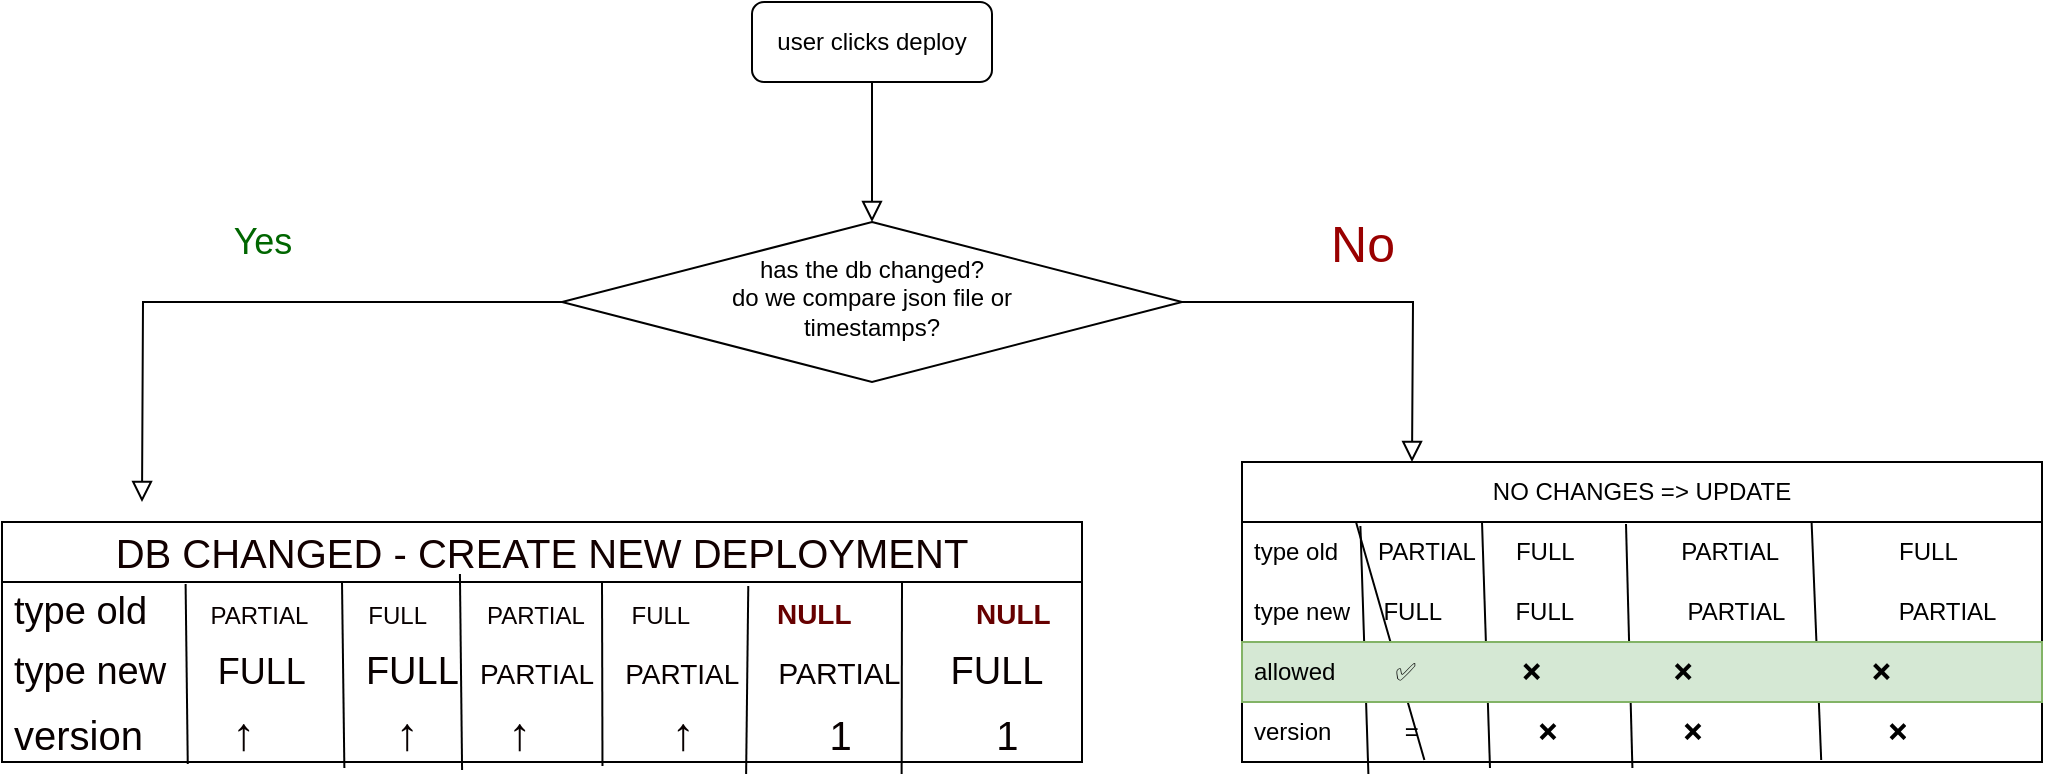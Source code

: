 <mxfile version="20.8.20" type="github">
  <diagram id="C5RBs43oDa-KdzZeNtuy" name="Page-1">
    <mxGraphModel dx="1434" dy="764" grid="1" gridSize="10" guides="1" tooltips="1" connect="1" arrows="1" fold="1" page="1" pageScale="1" pageWidth="827" pageHeight="1169" math="0" shadow="0">
      <root>
        <mxCell id="WIyWlLk6GJQsqaUBKTNV-0" />
        <mxCell id="WIyWlLk6GJQsqaUBKTNV-1" parent="WIyWlLk6GJQsqaUBKTNV-0" />
        <mxCell id="WIyWlLk6GJQsqaUBKTNV-2" value="" style="rounded=0;html=1;jettySize=auto;orthogonalLoop=1;fontSize=11;endArrow=block;endFill=0;endSize=8;strokeWidth=1;shadow=0;labelBackgroundColor=none;edgeStyle=orthogonalEdgeStyle;" parent="WIyWlLk6GJQsqaUBKTNV-1" source="WIyWlLk6GJQsqaUBKTNV-3" target="WIyWlLk6GJQsqaUBKTNV-6" edge="1">
          <mxGeometry relative="1" as="geometry" />
        </mxCell>
        <mxCell id="WIyWlLk6GJQsqaUBKTNV-3" value="user clicks deploy" style="rounded=1;whiteSpace=wrap;html=1;fontSize=12;glass=0;strokeWidth=1;shadow=0;" parent="WIyWlLk6GJQsqaUBKTNV-1" vertex="1">
          <mxGeometry x="385" y="40" width="120" height="40" as="geometry" />
        </mxCell>
        <mxCell id="WIyWlLk6GJQsqaUBKTNV-4" value="Yes" style="rounded=0;html=1;jettySize=auto;orthogonalLoop=1;fontSize=18;endArrow=block;endFill=0;endSize=8;strokeWidth=1;shadow=0;labelBackgroundColor=none;edgeStyle=orthogonalEdgeStyle;jumpSize=6;fontColor=#006600;" parent="WIyWlLk6GJQsqaUBKTNV-1" source="WIyWlLk6GJQsqaUBKTNV-6" edge="1">
          <mxGeometry x="-0.032" y="-30" relative="1" as="geometry">
            <mxPoint as="offset" />
            <mxPoint x="80" y="290" as="targetPoint" />
          </mxGeometry>
        </mxCell>
        <mxCell id="WIyWlLk6GJQsqaUBKTNV-5" value="No" style="edgeStyle=orthogonalEdgeStyle;rounded=0;html=1;jettySize=auto;orthogonalLoop=1;fontSize=25;endArrow=block;endFill=0;endSize=8;strokeWidth=1;shadow=0;labelBackgroundColor=none;fontColor=#990000;" parent="WIyWlLk6GJQsqaUBKTNV-1" source="WIyWlLk6GJQsqaUBKTNV-6" edge="1">
          <mxGeometry x="-0.082" y="30" relative="1" as="geometry">
            <mxPoint as="offset" />
            <mxPoint x="715" y="270" as="targetPoint" />
          </mxGeometry>
        </mxCell>
        <mxCell id="WIyWlLk6GJQsqaUBKTNV-6" value="has the db changed?&lt;br&gt;do we compare json file or&lt;br&gt;timestamps?" style="rhombus;whiteSpace=wrap;html=1;shadow=0;fontFamily=Helvetica;fontSize=12;align=center;strokeWidth=1;spacing=6;spacingTop=-4;" parent="WIyWlLk6GJQsqaUBKTNV-1" vertex="1">
          <mxGeometry x="290" y="150" width="310" height="80" as="geometry" />
        </mxCell>
        <mxCell id="XLtOkdcxz2thyA0VE0Ew-3" value="NO CHANGES =&amp;gt; UPDATE" style="swimlane;fontStyle=0;childLayout=stackLayout;horizontal=1;startSize=30;horizontalStack=0;resizeParent=1;resizeParentMax=0;resizeLast=0;collapsible=1;marginBottom=0;whiteSpace=wrap;html=1;" vertex="1" parent="WIyWlLk6GJQsqaUBKTNV-1">
          <mxGeometry x="630" y="270" width="400" height="150" as="geometry" />
        </mxCell>
        <mxCell id="XLtOkdcxz2thyA0VE0Ew-9" value="" style="endArrow=none;html=1;rounded=0;exitX=0.228;exitY=0.967;exitDx=0;exitDy=0;exitPerimeter=0;" edge="1" parent="XLtOkdcxz2thyA0VE0Ew-3" source="XLtOkdcxz2thyA0VE0Ew-7">
          <mxGeometry width="50" height="50" relative="1" as="geometry">
            <mxPoint x="20" y="90" as="sourcePoint" />
            <mxPoint x="57" y="30" as="targetPoint" />
          </mxGeometry>
        </mxCell>
        <mxCell id="XLtOkdcxz2thyA0VE0Ew-10" value="" style="endArrow=none;html=1;rounded=0;exitX=0.488;exitY=1.1;exitDx=0;exitDy=0;exitPerimeter=0;entryX=0.48;entryY=0.033;entryDx=0;entryDy=0;entryPerimeter=0;" edge="1" parent="XLtOkdcxz2thyA0VE0Ew-3" source="XLtOkdcxz2thyA0VE0Ew-7" target="XLtOkdcxz2thyA0VE0Ew-4">
          <mxGeometry width="50" height="50" relative="1" as="geometry">
            <mxPoint x="90" y="80" as="sourcePoint" />
            <mxPoint x="140" y="30" as="targetPoint" />
          </mxGeometry>
        </mxCell>
        <mxCell id="XLtOkdcxz2thyA0VE0Ew-11" value="" style="endArrow=none;html=1;rounded=0;exitX=0.724;exitY=0.967;exitDx=0;exitDy=0;exitPerimeter=0;entryX=0.712;entryY=0;entryDx=0;entryDy=0;entryPerimeter=0;" edge="1" parent="XLtOkdcxz2thyA0VE0Ew-3" source="XLtOkdcxz2thyA0VE0Ew-7" target="XLtOkdcxz2thyA0VE0Ew-4">
          <mxGeometry width="50" height="50" relative="1" as="geometry">
            <mxPoint x="140" y="80" as="sourcePoint" />
            <mxPoint x="190" y="30" as="targetPoint" />
          </mxGeometry>
        </mxCell>
        <mxCell id="XLtOkdcxz2thyA0VE0Ew-12" value="" style="endArrow=none;html=1;rounded=0;exitX=0.31;exitY=1.1;exitDx=0;exitDy=0;exitPerimeter=0;" edge="1" parent="XLtOkdcxz2thyA0VE0Ew-3" source="XLtOkdcxz2thyA0VE0Ew-7">
          <mxGeometry width="50" height="50" relative="1" as="geometry">
            <mxPoint x="70" y="80" as="sourcePoint" />
            <mxPoint x="120" y="30" as="targetPoint" />
          </mxGeometry>
        </mxCell>
        <mxCell id="XLtOkdcxz2thyA0VE0Ew-13" value="" style="endArrow=none;html=1;rounded=0;exitX=0.158;exitY=1.2;exitDx=0;exitDy=0;exitPerimeter=0;entryX=0.148;entryY=0.067;entryDx=0;entryDy=0;entryPerimeter=0;" edge="1" parent="XLtOkdcxz2thyA0VE0Ew-3" source="XLtOkdcxz2thyA0VE0Ew-7" target="XLtOkdcxz2thyA0VE0Ew-4">
          <mxGeometry width="50" height="50" relative="1" as="geometry">
            <mxPoint x="10" y="80" as="sourcePoint" />
            <mxPoint x="60" y="30" as="targetPoint" />
          </mxGeometry>
        </mxCell>
        <mxCell id="XLtOkdcxz2thyA0VE0Ew-4" value="type old&amp;nbsp; &amp;nbsp; &amp;nbsp; PARTIAL&amp;nbsp; &amp;nbsp; &amp;nbsp; FULL&amp;nbsp; &amp;nbsp; &amp;nbsp; &amp;nbsp; &amp;nbsp; &amp;nbsp; &amp;nbsp; &amp;nbsp; PARTIAL&amp;nbsp; &amp;nbsp; &amp;nbsp; &amp;nbsp; &amp;nbsp; &amp;nbsp; &amp;nbsp; &amp;nbsp; &amp;nbsp; FULL" style="text;strokeColor=none;fillColor=none;align=left;verticalAlign=middle;spacingLeft=4;spacingRight=4;overflow=hidden;points=[[0,0.5],[1,0.5]];portConstraint=eastwest;rotatable=0;whiteSpace=wrap;html=1;" vertex="1" parent="XLtOkdcxz2thyA0VE0Ew-3">
          <mxGeometry y="30" width="400" height="30" as="geometry" />
        </mxCell>
        <mxCell id="XLtOkdcxz2thyA0VE0Ew-5" value="type new&amp;nbsp; &amp;nbsp; &amp;nbsp;FULL&amp;nbsp; &amp;nbsp; &amp;nbsp; &amp;nbsp; &amp;nbsp; &amp;nbsp;FULL&amp;nbsp; &amp;nbsp; &amp;nbsp; &amp;nbsp; &amp;nbsp; &amp;nbsp; &amp;nbsp; &amp;nbsp; &amp;nbsp;PARTIAL&amp;nbsp; &amp;nbsp; &amp;nbsp; &amp;nbsp; &amp;nbsp; &amp;nbsp; &amp;nbsp; &amp;nbsp; &amp;nbsp;PARTIAL" style="text;strokeColor=none;fillColor=none;align=left;verticalAlign=middle;spacingLeft=4;spacingRight=4;overflow=hidden;points=[[0,0.5],[1,0.5]];portConstraint=eastwest;rotatable=0;whiteSpace=wrap;html=1;" vertex="1" parent="XLtOkdcxz2thyA0VE0Ew-3">
          <mxGeometry y="60" width="400" height="30" as="geometry" />
        </mxCell>
        <mxCell id="XLtOkdcxz2thyA0VE0Ew-6" value="allowed&amp;nbsp; &amp;nbsp; &amp;nbsp; &amp;nbsp; &amp;nbsp;✅&amp;nbsp; &amp;nbsp; &amp;nbsp; &amp;nbsp; &amp;nbsp; &amp;nbsp; &amp;nbsp; &amp;nbsp; ❌ &amp;nbsp; &amp;nbsp; &amp;nbsp; &amp;nbsp; &amp;nbsp; &amp;nbsp; &amp;nbsp; &amp;nbsp; &amp;nbsp; &amp;nbsp;❌&amp;nbsp; &amp;nbsp; &amp;nbsp; &amp;nbsp; &amp;nbsp; &amp;nbsp; &amp;nbsp; &amp;nbsp; &amp;nbsp; &amp;nbsp; &amp;nbsp; &amp;nbsp; &amp;nbsp; &amp;nbsp;❌" style="text;strokeColor=#82b366;fillColor=#d5e8d4;align=left;verticalAlign=middle;spacingLeft=4;spacingRight=4;overflow=hidden;points=[[0,0.5],[1,0.5]];portConstraint=eastwest;rotatable=0;whiteSpace=wrap;html=1;labelBackgroundColor=none;" vertex="1" parent="XLtOkdcxz2thyA0VE0Ew-3">
          <mxGeometry y="90" width="400" height="30" as="geometry" />
        </mxCell>
        <mxCell id="XLtOkdcxz2thyA0VE0Ew-7" value="version&amp;nbsp; &amp;nbsp; &amp;nbsp; &amp;nbsp; &amp;nbsp; &amp;nbsp;=&amp;nbsp; &amp;nbsp; &amp;nbsp; &amp;nbsp; &amp;nbsp; &amp;nbsp; &amp;nbsp; &amp;nbsp; &amp;nbsp; ❌&amp;nbsp; &amp;nbsp; &amp;nbsp; &amp;nbsp; &amp;nbsp; &amp;nbsp; &amp;nbsp; &amp;nbsp; &amp;nbsp; &amp;nbsp;❌&amp;nbsp; &amp;nbsp; &amp;nbsp; &amp;nbsp; &amp;nbsp; &amp;nbsp; &amp;nbsp; &amp;nbsp; &amp;nbsp; &amp;nbsp; &amp;nbsp; &amp;nbsp; &amp;nbsp; &amp;nbsp;&amp;nbsp;❌" style="text;strokeColor=none;fillColor=none;align=left;verticalAlign=middle;spacingLeft=4;spacingRight=4;overflow=hidden;points=[[0,0.5],[1,0.5]];portConstraint=eastwest;rotatable=0;whiteSpace=wrap;html=1;" vertex="1" parent="XLtOkdcxz2thyA0VE0Ew-3">
          <mxGeometry y="120" width="400" height="30" as="geometry" />
        </mxCell>
        <mxCell id="XLtOkdcxz2thyA0VE0Ew-14" value="DB CHANGED - CREATE NEW DEPLOYMENT" style="swimlane;fontStyle=0;childLayout=stackLayout;horizontal=1;startSize=30;horizontalStack=0;resizeParent=1;resizeParentMax=0;resizeLast=0;collapsible=1;marginBottom=0;whiteSpace=wrap;html=1;fontSize=20;fontColor=#120000;" vertex="1" parent="WIyWlLk6GJQsqaUBKTNV-1">
          <mxGeometry x="10" y="300" width="540" height="120" as="geometry" />
        </mxCell>
        <mxCell id="XLtOkdcxz2thyA0VE0Ew-18" value="" style="endArrow=none;html=1;rounded=0;strokeWidth=1;fontSize=19;fontColor=#080000;jumpSize=6;exitX=0.172;exitY=1.033;exitDx=0;exitDy=0;exitPerimeter=0;entryX=0.17;entryY=0.033;entryDx=0;entryDy=0;entryPerimeter=0;" edge="1" parent="XLtOkdcxz2thyA0VE0Ew-14" source="XLtOkdcxz2thyA0VE0Ew-17" target="XLtOkdcxz2thyA0VE0Ew-15">
          <mxGeometry width="50" height="50" relative="1" as="geometry">
            <mxPoint x="50" y="80" as="sourcePoint" />
            <mxPoint x="100" y="30" as="targetPoint" />
          </mxGeometry>
        </mxCell>
        <mxCell id="XLtOkdcxz2thyA0VE0Ew-19" value="" style="endArrow=none;html=1;rounded=0;strokeWidth=1;fontSize=18;fontColor=#080000;jumpSize=6;exitX=0.317;exitY=1.1;exitDx=0;exitDy=0;exitPerimeter=0;" edge="1" parent="XLtOkdcxz2thyA0VE0Ew-14" source="XLtOkdcxz2thyA0VE0Ew-17">
          <mxGeometry width="50" height="50" relative="1" as="geometry">
            <mxPoint x="120" y="80" as="sourcePoint" />
            <mxPoint x="170" y="30" as="targetPoint" />
          </mxGeometry>
        </mxCell>
        <mxCell id="XLtOkdcxz2thyA0VE0Ew-20" value="" style="endArrow=none;html=1;rounded=0;strokeWidth=1;fontSize=18;fontColor=#080000;jumpSize=6;exitX=0.426;exitY=1.133;exitDx=0;exitDy=0;exitPerimeter=0;entryX=0.424;entryY=-0.133;entryDx=0;entryDy=0;entryPerimeter=0;" edge="1" parent="XLtOkdcxz2thyA0VE0Ew-14" source="XLtOkdcxz2thyA0VE0Ew-17" target="XLtOkdcxz2thyA0VE0Ew-15">
          <mxGeometry width="50" height="50" relative="1" as="geometry">
            <mxPoint x="280" y="90" as="sourcePoint" />
            <mxPoint x="330" y="40" as="targetPoint" />
          </mxGeometry>
        </mxCell>
        <mxCell id="XLtOkdcxz2thyA0VE0Ew-21" value="" style="endArrow=none;html=1;rounded=0;strokeWidth=1;fontSize=18;fontColor=#080000;jumpSize=6;exitX=0.556;exitY=1.067;exitDx=0;exitDy=0;exitPerimeter=0;" edge="1" parent="XLtOkdcxz2thyA0VE0Ew-14" source="XLtOkdcxz2thyA0VE0Ew-17">
          <mxGeometry width="50" height="50" relative="1" as="geometry">
            <mxPoint x="250" y="80" as="sourcePoint" />
            <mxPoint x="300" y="30" as="targetPoint" />
          </mxGeometry>
        </mxCell>
        <mxCell id="XLtOkdcxz2thyA0VE0Ew-22" value="" style="endArrow=none;html=1;rounded=0;strokeWidth=1;fontSize=18;fontColor=#080000;jumpSize=6;exitX=0.689;exitY=1.2;exitDx=0;exitDy=0;exitPerimeter=0;entryX=0.691;entryY=0.067;entryDx=0;entryDy=0;entryPerimeter=0;" edge="1" parent="XLtOkdcxz2thyA0VE0Ew-14" source="XLtOkdcxz2thyA0VE0Ew-17" target="XLtOkdcxz2thyA0VE0Ew-15">
          <mxGeometry width="50" height="50" relative="1" as="geometry">
            <mxPoint x="350" y="80" as="sourcePoint" />
            <mxPoint x="400" y="30" as="targetPoint" />
          </mxGeometry>
        </mxCell>
        <mxCell id="XLtOkdcxz2thyA0VE0Ew-23" value="" style="endArrow=none;html=1;rounded=0;strokeWidth=1;fontSize=18;fontColor=#080000;jumpSize=6;exitX=0.833;exitY=1.2;exitDx=0;exitDy=0;exitPerimeter=0;" edge="1" parent="XLtOkdcxz2thyA0VE0Ew-14" source="XLtOkdcxz2thyA0VE0Ew-17">
          <mxGeometry width="50" height="50" relative="1" as="geometry">
            <mxPoint x="400" y="80" as="sourcePoint" />
            <mxPoint x="450" y="30" as="targetPoint" />
          </mxGeometry>
        </mxCell>
        <mxCell id="XLtOkdcxz2thyA0VE0Ew-15" value="type old&amp;nbsp; &amp;nbsp; &amp;nbsp; &lt;span style=&quot;font-size: 12px;&quot;&gt;PARTIAL&amp;nbsp; &amp;nbsp; &amp;nbsp; &amp;nbsp; &amp;nbsp;FULL&amp;nbsp; &amp;nbsp; &amp;nbsp; &amp;nbsp; &amp;nbsp;PARTIAL&amp;nbsp; &amp;nbsp; &amp;nbsp; &amp;nbsp;FULL&amp;nbsp; &amp;nbsp; &amp;nbsp; &amp;nbsp; &amp;nbsp; &amp;nbsp; &lt;b&gt;&amp;nbsp;&lt;/b&gt;&lt;/span&gt;&lt;font color=&quot;#660000&quot; style=&quot;font-size: 14px;&quot;&gt;&lt;b&gt;NULL&amp;nbsp; &amp;nbsp; &amp;nbsp; &amp;nbsp; &amp;nbsp; &amp;nbsp; &amp;nbsp; &amp;nbsp; NULL&lt;/b&gt;&lt;/font&gt;" style="text;strokeColor=none;fillColor=none;align=left;verticalAlign=middle;spacingLeft=4;spacingRight=4;overflow=hidden;points=[[0,0.5],[1,0.5]];portConstraint=eastwest;rotatable=0;whiteSpace=wrap;html=1;fontSize=19;fontColor=#080000;" vertex="1" parent="XLtOkdcxz2thyA0VE0Ew-14">
          <mxGeometry y="30" width="540" height="30" as="geometry" />
        </mxCell>
        <mxCell id="XLtOkdcxz2thyA0VE0Ew-16" value="type new&amp;nbsp; &amp;nbsp; &lt;font style=&quot;font-size: 17px;&quot;&gt;&amp;nbsp;&lt;/font&gt;&lt;font style=&quot;font-size: 18px;&quot;&gt;FULL&amp;nbsp; &amp;nbsp; &amp;nbsp;&amp;nbsp;&lt;/font&gt;FULL&amp;nbsp; &lt;font style=&quot;font-size: 14px;&quot;&gt;PARTIAL&amp;nbsp; &amp;nbsp; &lt;/font&gt;&lt;font style=&quot;font-size: 14px;&quot;&gt;PARTIAL&amp;nbsp; &amp;nbsp; &amp;nbsp;&lt;/font&gt;&lt;font style=&quot;font-size: 15px;&quot;&gt;PARTIAL&amp;nbsp; &amp;nbsp; &amp;nbsp; &lt;/font&gt;&lt;font style=&quot;font-size: 19px;&quot;&gt;FULL&lt;/font&gt;" style="text;strokeColor=none;fillColor=none;align=left;verticalAlign=middle;spacingLeft=4;spacingRight=4;overflow=hidden;points=[[0,0.5],[1,0.5]];portConstraint=eastwest;rotatable=0;whiteSpace=wrap;html=1;fontSize=19;fontColor=#080000;" vertex="1" parent="XLtOkdcxz2thyA0VE0Ew-14">
          <mxGeometry y="60" width="540" height="30" as="geometry" />
        </mxCell>
        <mxCell id="XLtOkdcxz2thyA0VE0Ew-17" value="version&amp;nbsp; &amp;nbsp; &amp;nbsp; &amp;nbsp; &lt;font style=&quot;font-size: 23px;&quot;&gt;↑&amp;nbsp; &amp;nbsp; &amp;nbsp; &amp;nbsp; &amp;nbsp; &amp;nbsp;↑&amp;nbsp; &amp;nbsp; &amp;nbsp; &amp;nbsp;↑&amp;nbsp; &amp;nbsp; &amp;nbsp; &amp;nbsp; &amp;nbsp; &amp;nbsp;↑&amp;nbsp;&lt;/font&gt; &amp;nbsp; &amp;nbsp; &amp;nbsp; &amp;nbsp; &amp;nbsp; 1&amp;nbsp; &amp;nbsp; &amp;nbsp; &amp;nbsp; &amp;nbsp; &amp;nbsp; &amp;nbsp;1" style="text;strokeColor=none;fillColor=none;align=left;verticalAlign=middle;spacingLeft=4;spacingRight=4;overflow=hidden;points=[[0,0.5],[1,0.5]];portConstraint=eastwest;rotatable=0;whiteSpace=wrap;html=1;fontSize=20;fontColor=#080000;" vertex="1" parent="XLtOkdcxz2thyA0VE0Ew-14">
          <mxGeometry y="90" width="540" height="30" as="geometry" />
        </mxCell>
      </root>
    </mxGraphModel>
  </diagram>
</mxfile>
